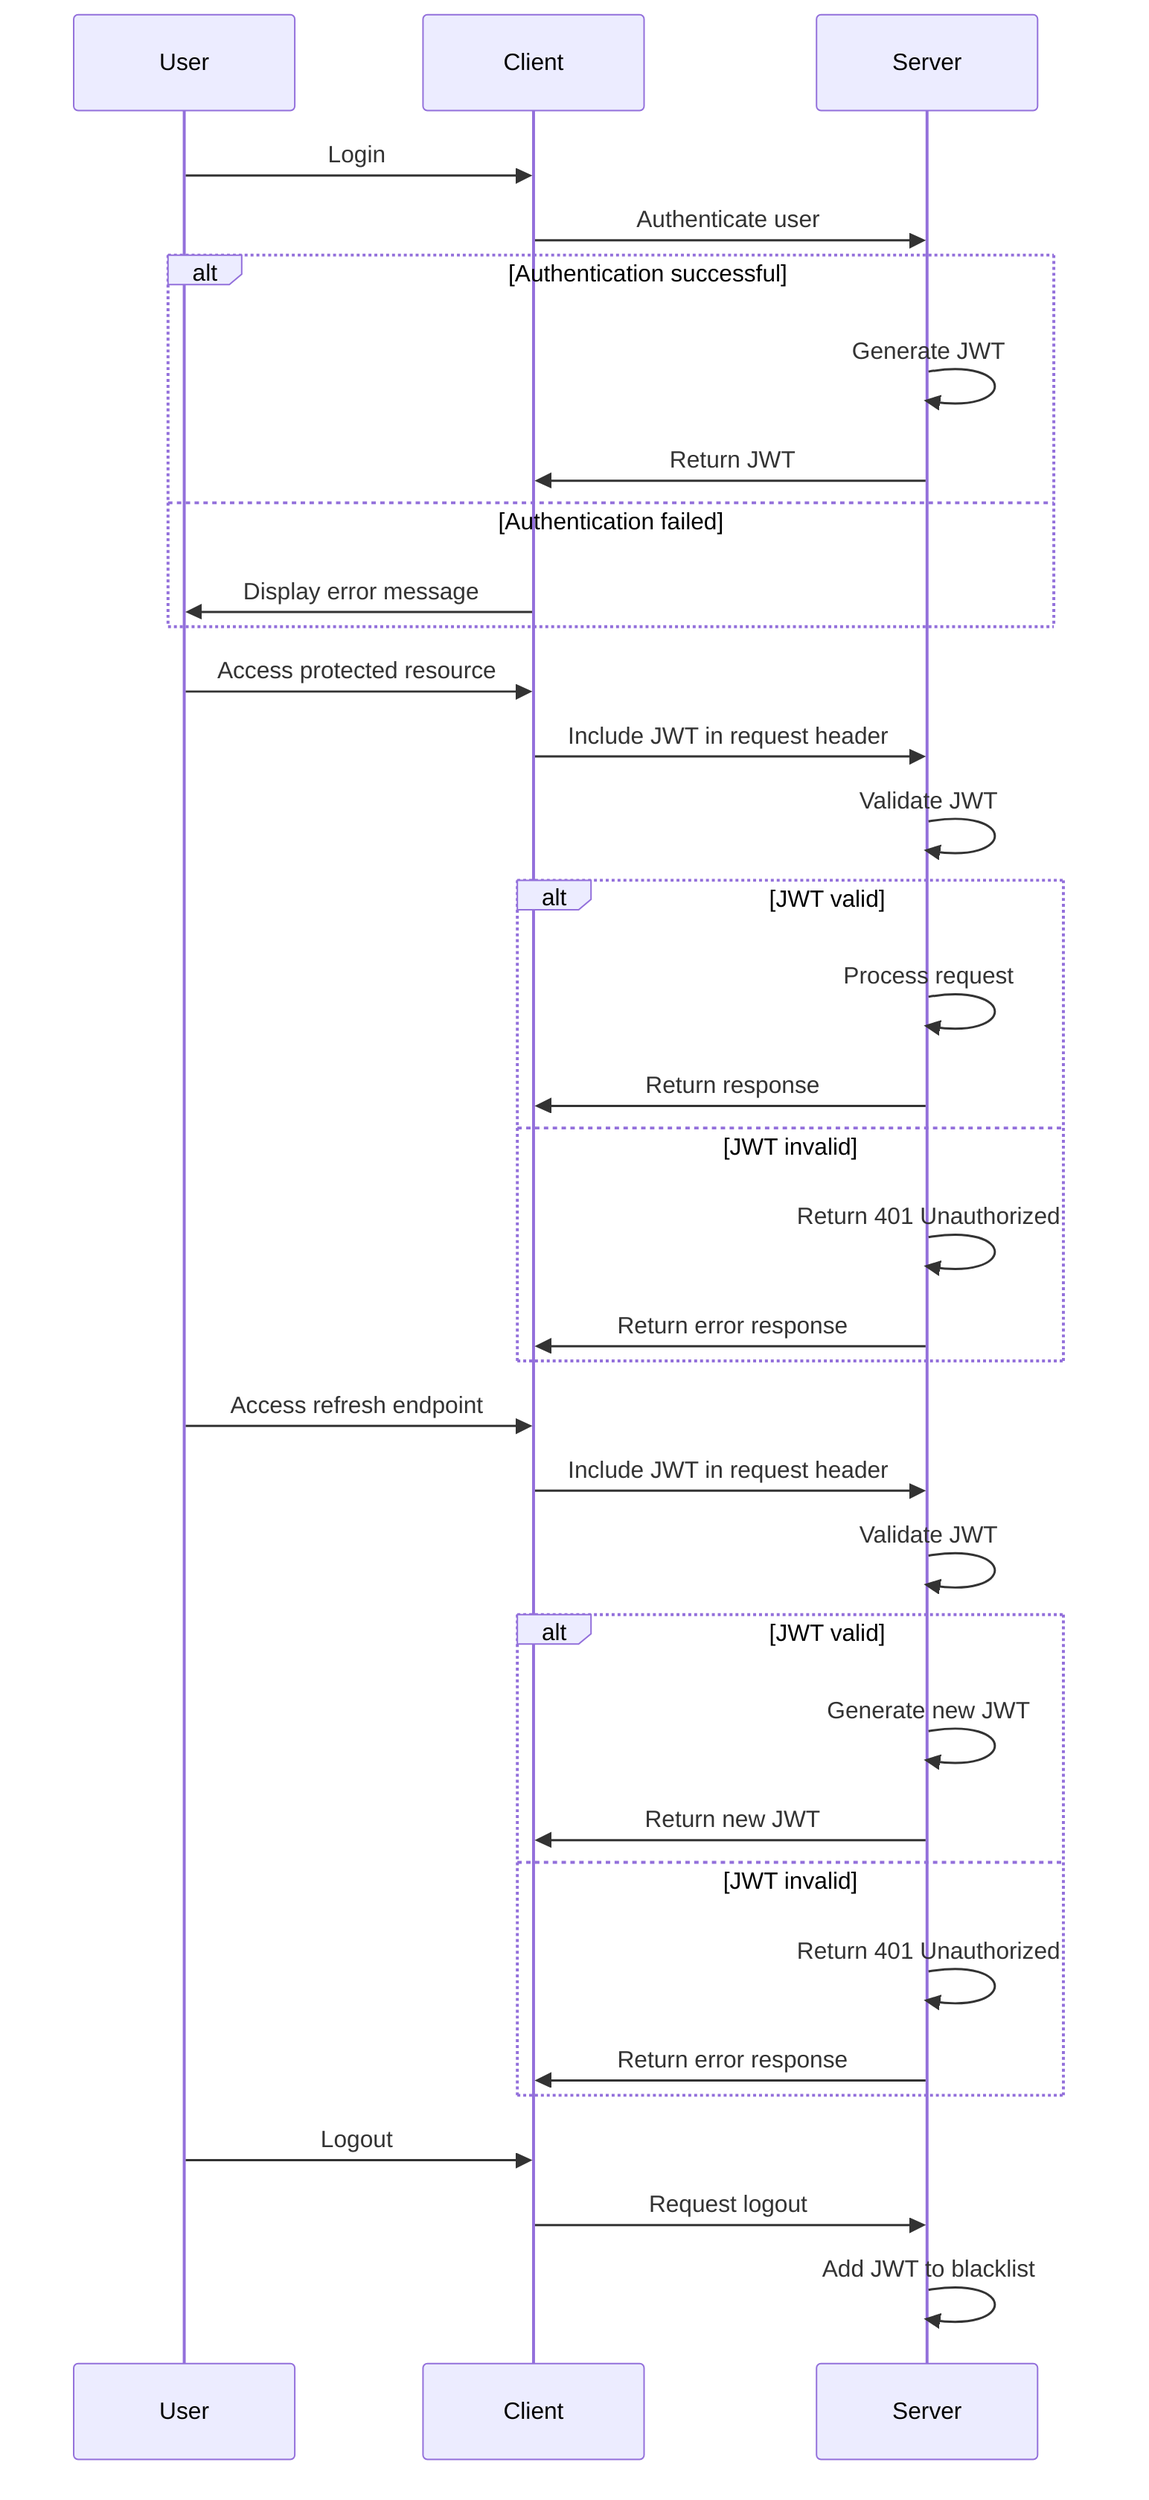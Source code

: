 sequenceDiagram
    participant User
    participant Client
    participant Server
    User->>Client: Login
    Client->>Server: Authenticate user
    alt Authentication successful
        Server->>Server: Generate JWT
        Server->>Client: Return JWT
    else Authentication failed
        Client->>User: Display error message
    end
    User->>Client: Access protected resource
    Client->>Server: Include JWT in request header
    Server->>Server: Validate JWT
    alt JWT valid
        Server->>Server: Process request
        Server->>Client: Return response
    else JWT invalid
        Server->>Server: Return 401 Unauthorized
        Server->>Client: Return error response
    end
    User->>Client: Access refresh endpoint
    Client->>Server: Include JWT in request header
    Server->>Server: Validate JWT
    alt JWT valid
        Server->>Server: Generate new JWT
        Server->>Client: Return new JWT
    else JWT invalid
        Server->>Server: Return 401 Unauthorized
        Server->>Client: Return error response
    end
    User->>Client: Logout
    Client->>Server: Request logout
    Server->>Server: Add JWT to blacklist